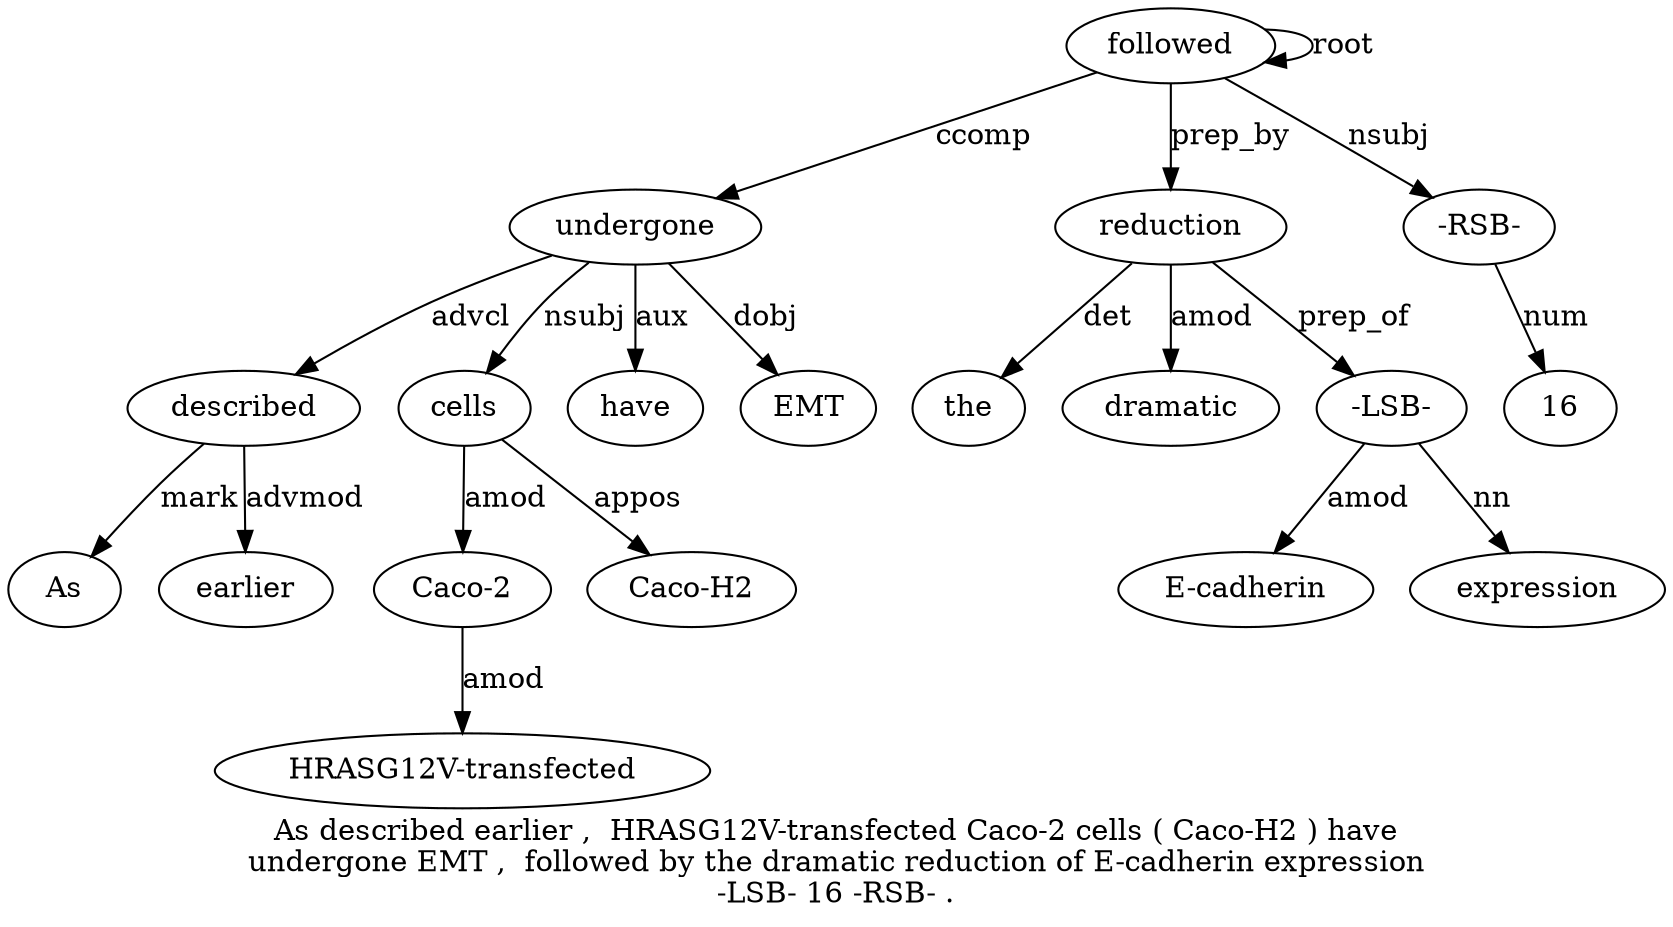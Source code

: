 digraph "As described earlier ,  HRASG12V-transfected Caco-2 cells ( Caco-H2 ) have undergone EMT ,  followed by the dramatic reduction of E-cadherin expression -LSB- 16 -RSB- ." {
label="As described earlier ,  HRASG12V-transfected Caco-2 cells ( Caco-H2 ) have
undergone EMT ,  followed by the dramatic reduction of E-cadherin expression
-LSB- 16 -RSB- .";
described2 [style=filled, fillcolor=white, label=described];
As1 [style=filled, fillcolor=white, label=As];
described2 -> As1  [label=mark];
undergone12 [style=filled, fillcolor=white, label=undergone];
undergone12 -> described2  [label=advcl];
earlier3 [style=filled, fillcolor=white, label=earlier];
described2 -> earlier3  [label=advmod];
"Caco-26" [style=filled, fillcolor=white, label="Caco-2"];
"HRASG12V-transfected5" [style=filled, fillcolor=white, label="HRASG12V-transfected"];
"Caco-26" -> "HRASG12V-transfected5"  [label=amod];
cells7 [style=filled, fillcolor=white, label=cells];
cells7 -> "Caco-26"  [label=amod];
undergone12 -> cells7  [label=nsubj];
"Caco-H29" [style=filled, fillcolor=white, label="Caco-H2"];
cells7 -> "Caco-H29"  [label=appos];
have11 [style=filled, fillcolor=white, label=have];
undergone12 -> have11  [label=aux];
followed15 [style=filled, fillcolor=white, label=followed];
followed15 -> undergone12  [label=ccomp];
EMT13 [style=filled, fillcolor=white, label=EMT];
undergone12 -> EMT13  [label=dobj];
followed15 -> followed15  [label=root];
reduction19 [style=filled, fillcolor=white, label=reduction];
the17 [style=filled, fillcolor=white, label=the];
reduction19 -> the17  [label=det];
dramatic18 [style=filled, fillcolor=white, label=dramatic];
reduction19 -> dramatic18  [label=amod];
followed15 -> reduction19  [label=prep_by];
"-LSB-23" [style=filled, fillcolor=white, label="-LSB-"];
"E-cadherin21" [style=filled, fillcolor=white, label="E-cadherin"];
"-LSB-23" -> "E-cadherin21"  [label=amod];
expression22 [style=filled, fillcolor=white, label=expression];
"-LSB-23" -> expression22  [label=nn];
reduction19 -> "-LSB-23"  [label=prep_of];
"-RSB-25" [style=filled, fillcolor=white, label="-RSB-"];
1624 [style=filled, fillcolor=white, label=16];
"-RSB-25" -> 1624  [label=num];
followed15 -> "-RSB-25"  [label=nsubj];
}
